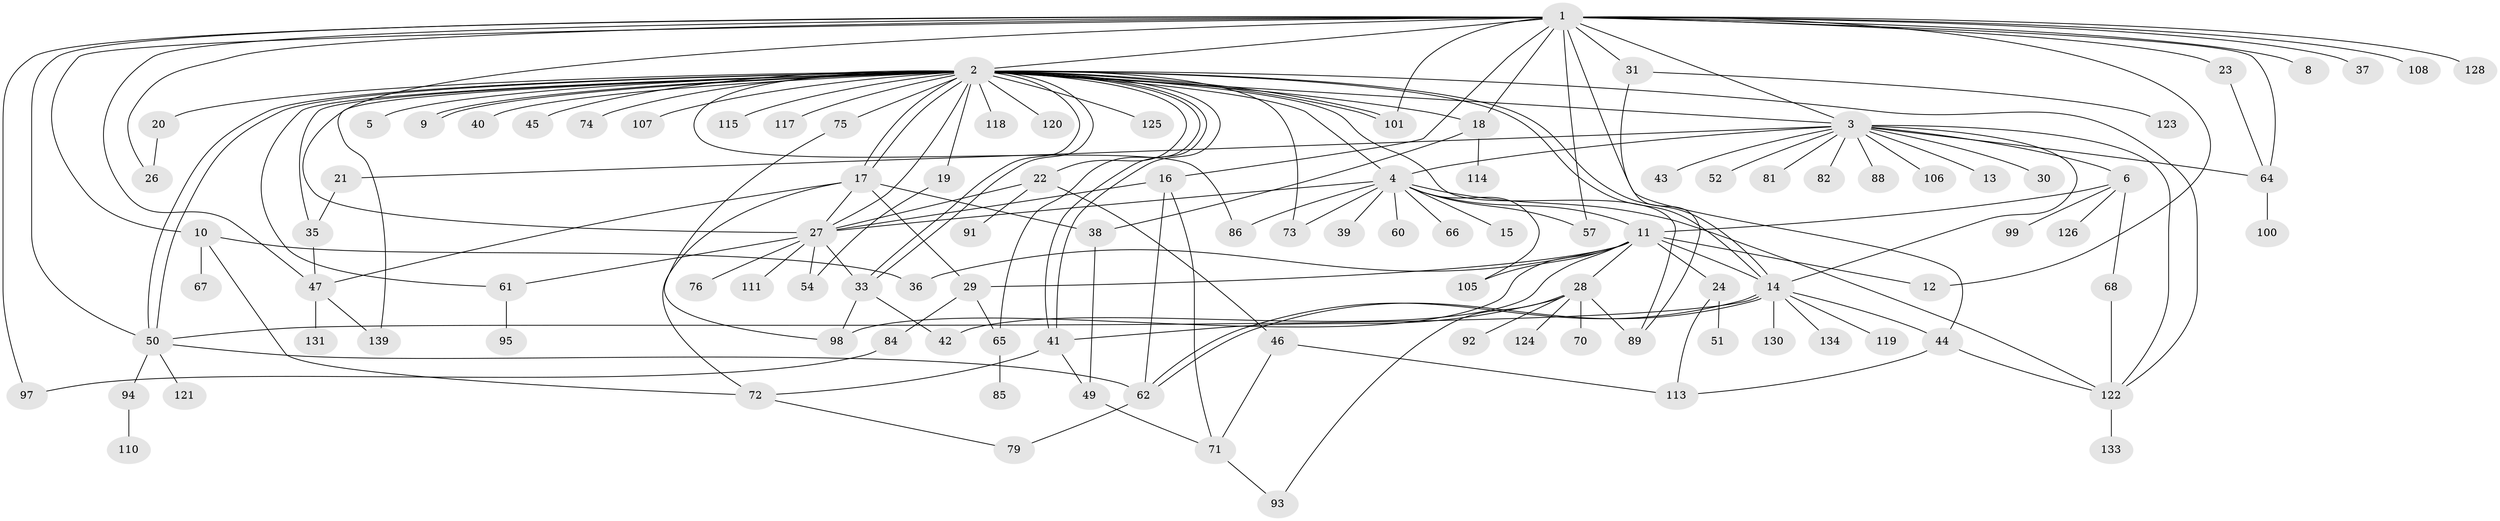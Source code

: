 // original degree distribution, {20: 0.007194244604316547, 38: 0.007194244604316547, 9: 0.014388489208633094, 14: 0.007194244604316547, 1: 0.4172661870503597, 3: 0.11510791366906475, 2: 0.2158273381294964, 5: 0.02158273381294964, 7: 0.02158273381294964, 10: 0.007194244604316547, 4: 0.1223021582733813, 8: 0.014388489208633094, 6: 0.02877697841726619}
// Generated by graph-tools (version 1.1) at 2025/41/03/06/25 10:41:51]
// undirected, 107 vertices, 170 edges
graph export_dot {
graph [start="1"]
  node [color=gray90,style=filled];
  1 [super="+48"];
  2 [super="+25"];
  3 [super="+7"];
  4 [super="+55"];
  5;
  6 [super="+59"];
  8;
  9;
  10 [super="+127"];
  11 [super="+96"];
  12;
  13;
  14 [super="+34"];
  15;
  16;
  17 [super="+32"];
  18 [super="+80"];
  19;
  20;
  21 [super="+83"];
  22;
  23;
  24 [super="+102"];
  26;
  27 [super="+53"];
  28 [super="+69"];
  29 [super="+58"];
  30;
  31;
  33 [super="+63"];
  35 [super="+90"];
  36;
  37;
  38;
  39;
  40;
  41 [super="+87"];
  42 [super="+137"];
  43;
  44;
  45;
  46 [super="+56"];
  47 [super="+104"];
  49;
  50 [super="+103"];
  51;
  52;
  54;
  57;
  60;
  61;
  62;
  64 [super="+112"];
  65 [super="+135"];
  66;
  67;
  68;
  70;
  71 [super="+78"];
  72 [super="+109"];
  73;
  74;
  75 [super="+77"];
  76 [super="+138"];
  79 [super="+136"];
  81;
  82;
  84;
  85;
  86;
  88;
  89;
  91;
  92 [super="+132"];
  93;
  94;
  95;
  97 [super="+116"];
  98;
  99;
  100;
  101;
  105;
  106;
  107;
  108;
  110;
  111;
  113;
  114;
  115;
  117;
  118;
  119;
  120;
  121;
  122 [super="+129"];
  123;
  124;
  125;
  126;
  128;
  130;
  131;
  133;
  134;
  139;
  1 -- 2;
  1 -- 3;
  1 -- 8;
  1 -- 10;
  1 -- 12;
  1 -- 16;
  1 -- 18;
  1 -- 23;
  1 -- 26;
  1 -- 27;
  1 -- 31;
  1 -- 37;
  1 -- 44;
  1 -- 47;
  1 -- 57;
  1 -- 97;
  1 -- 101;
  1 -- 108;
  1 -- 128;
  1 -- 64;
  1 -- 50;
  2 -- 4;
  2 -- 5;
  2 -- 9;
  2 -- 9;
  2 -- 14 [weight=2];
  2 -- 14;
  2 -- 17;
  2 -- 17;
  2 -- 18;
  2 -- 19;
  2 -- 20;
  2 -- 22;
  2 -- 33;
  2 -- 33;
  2 -- 35;
  2 -- 40;
  2 -- 41;
  2 -- 41;
  2 -- 45;
  2 -- 50;
  2 -- 50;
  2 -- 65 [weight=2];
  2 -- 74;
  2 -- 75 [weight=2];
  2 -- 86;
  2 -- 101;
  2 -- 101;
  2 -- 107;
  2 -- 115;
  2 -- 117;
  2 -- 118;
  2 -- 120;
  2 -- 122;
  2 -- 125;
  2 -- 139;
  2 -- 73;
  2 -- 89;
  2 -- 27;
  2 -- 61;
  2 -- 3;
  3 -- 6;
  3 -- 13;
  3 -- 21;
  3 -- 43;
  3 -- 82;
  3 -- 122;
  3 -- 4;
  3 -- 106;
  3 -- 81;
  3 -- 52;
  3 -- 88;
  3 -- 30;
  3 -- 14;
  3 -- 64;
  4 -- 11;
  4 -- 15;
  4 -- 39;
  4 -- 57;
  4 -- 60;
  4 -- 66;
  4 -- 73;
  4 -- 86;
  4 -- 105;
  4 -- 122;
  4 -- 27;
  6 -- 126;
  6 -- 99;
  6 -- 11;
  6 -- 68;
  10 -- 36;
  10 -- 67;
  10 -- 72;
  11 -- 12;
  11 -- 24;
  11 -- 28;
  11 -- 98;
  11 -- 36;
  11 -- 105;
  11 -- 42;
  11 -- 14;
  11 -- 29;
  14 -- 44;
  14 -- 62;
  14 -- 62;
  14 -- 119;
  14 -- 134;
  14 -- 130;
  14 -- 50;
  16 -- 27;
  16 -- 62;
  16 -- 71;
  17 -- 27;
  17 -- 29;
  17 -- 38;
  17 -- 47;
  17 -- 72;
  18 -- 114;
  18 -- 38;
  19 -- 54;
  20 -- 26;
  21 -- 35;
  22 -- 46;
  22 -- 91;
  22 -- 27;
  23 -- 64;
  24 -- 51;
  24 -- 113;
  27 -- 54;
  27 -- 33;
  27 -- 76;
  27 -- 61;
  27 -- 111;
  28 -- 41;
  28 -- 124;
  28 -- 70;
  28 -- 89;
  28 -- 93;
  28 -- 92;
  29 -- 65;
  29 -- 84;
  31 -- 89;
  31 -- 123;
  33 -- 42;
  33 -- 98;
  35 -- 47;
  38 -- 49;
  41 -- 72;
  41 -- 49;
  44 -- 113;
  44 -- 122;
  46 -- 113;
  46 -- 71;
  47 -- 131;
  47 -- 139;
  49 -- 71;
  50 -- 94;
  50 -- 121;
  50 -- 62;
  61 -- 95;
  62 -- 79;
  64 -- 100;
  65 -- 85;
  68 -- 122;
  71 -- 93;
  72 -- 79;
  75 -- 98;
  84 -- 97;
  94 -- 110;
  122 -- 133;
}
